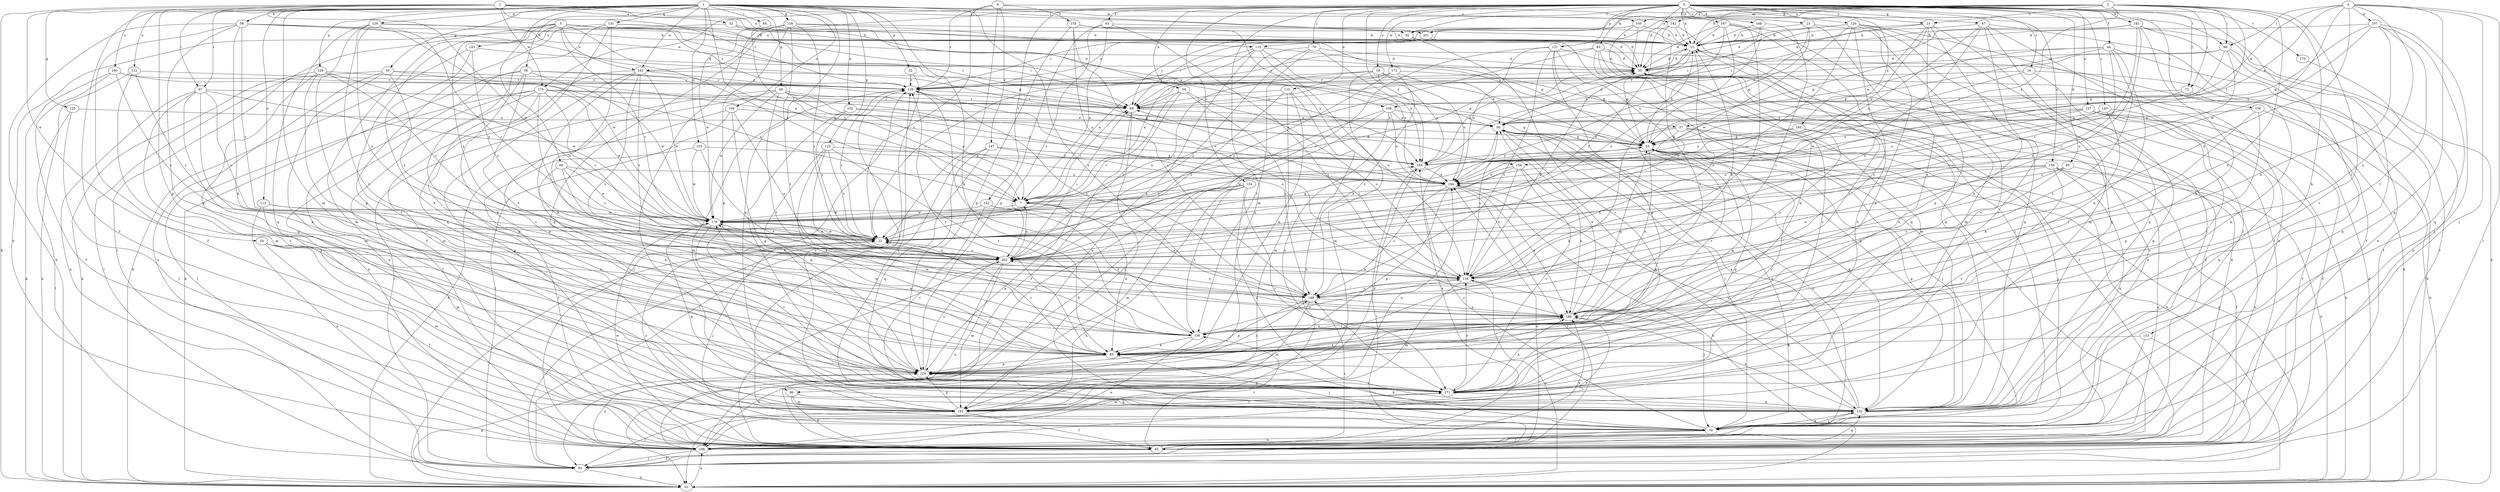 strict digraph  {
0;
1;
2;
3;
4;
5;
6;
7;
15;
16;
18;
21;
22;
23;
30;
32;
34;
37;
38;
43;
44;
45;
47;
48;
50;
52;
53;
54;
56;
59;
61;
64;
66;
67;
68;
69;
70;
72;
76;
80;
83;
85;
92;
93;
96;
100;
101;
102;
103;
104;
106;
107;
108;
110;
112;
113;
115;
116;
120;
121;
122;
124;
125;
126;
128;
129;
131;
132;
133;
134;
136;
139;
140;
142;
143;
147;
148;
152;
154;
155;
156;
157;
158;
163;
164;
167;
168;
170;
171;
172;
175;
179;
181;
182;
186;
194;
195;
201;
202;
0 -> 15  [label=b];
0 -> 16  [label=c];
0 -> 18  [label=c];
0 -> 21  [label=c];
0 -> 23  [label=d];
0 -> 30  [label=d];
0 -> 43  [label=f];
0 -> 44  [label=f];
0 -> 47  [label=g];
0 -> 54  [label=h];
0 -> 70  [label=j];
0 -> 72  [label=j];
0 -> 80  [label=k];
0 -> 83  [label=k];
0 -> 92  [label=l];
0 -> 96  [label=m];
0 -> 110  [label=o];
0 -> 120  [label=p];
0 -> 121  [label=p];
0 -> 133  [label=r];
0 -> 134  [label=r];
0 -> 136  [label=r];
0 -> 140  [label=s];
0 -> 152  [label=t];
0 -> 157  [label=u];
0 -> 158  [label=u];
0 -> 163  [label=u];
0 -> 167  [label=v];
0 -> 168  [label=v];
0 -> 170  [label=v];
0 -> 172  [label=w];
0 -> 175  [label=w];
0 -> 181  [label=x];
0 -> 182  [label=x];
0 -> 194  [label=y];
1 -> 7  [label=a];
1 -> 45  [label=f];
1 -> 48  [label=g];
1 -> 50  [label=g];
1 -> 52  [label=g];
1 -> 56  [label=h];
1 -> 59  [label=h];
1 -> 64  [label=i];
1 -> 66  [label=i];
1 -> 67  [label=i];
1 -> 85  [label=k];
1 -> 92  [label=l];
1 -> 96  [label=m];
1 -> 100  [label=m];
1 -> 102  [label=n];
1 -> 103  [label=n];
1 -> 104  [label=n];
1 -> 112  [label=o];
1 -> 113  [label=o];
1 -> 122  [label=p];
1 -> 124  [label=p];
1 -> 125  [label=q];
1 -> 126  [label=q];
1 -> 128  [label=q];
1 -> 129  [label=q];
1 -> 131  [label=q];
1 -> 132  [label=q];
1 -> 142  [label=s];
1 -> 163  [label=u];
1 -> 186  [label=x];
2 -> 32  [label=e];
2 -> 34  [label=e];
2 -> 61  [label=h];
2 -> 67  [label=i];
2 -> 106  [label=n];
2 -> 115  [label=o];
2 -> 139  [label=r];
2 -> 175  [label=w];
2 -> 179  [label=w];
2 -> 195  [label=z];
2 -> 201  [label=z];
3 -> 15  [label=b];
3 -> 21  [label=c];
3 -> 68  [label=i];
3 -> 72  [label=j];
3 -> 85  [label=k];
3 -> 92  [label=l];
3 -> 100  [label=m];
3 -> 115  [label=o];
3 -> 142  [label=s];
3 -> 154  [label=t];
3 -> 171  [label=v];
3 -> 186  [label=x];
3 -> 194  [label=y];
3 -> 201  [label=z];
4 -> 37  [label=e];
4 -> 68  [label=i];
4 -> 76  [label=j];
4 -> 93  [label=l];
4 -> 106  [label=n];
4 -> 107  [label=n];
4 -> 116  [label=o];
4 -> 132  [label=q];
4 -> 179  [label=w];
4 -> 186  [label=x];
5 -> 22  [label=c];
5 -> 30  [label=d];
5 -> 37  [label=e];
5 -> 53  [label=g];
5 -> 93  [label=l];
5 -> 101  [label=m];
5 -> 139  [label=r];
5 -> 143  [label=s];
5 -> 154  [label=t];
5 -> 163  [label=u];
5 -> 171  [label=v];
5 -> 202  [label=z];
6 -> 22  [label=c];
6 -> 61  [label=h];
6 -> 68  [label=i];
6 -> 139  [label=r];
6 -> 147  [label=s];
6 -> 155  [label=t];
7 -> 30  [label=d];
7 -> 69  [label=i];
7 -> 85  [label=k];
7 -> 124  [label=p];
7 -> 179  [label=w];
15 -> 30  [label=d];
15 -> 38  [label=e];
15 -> 53  [label=g];
15 -> 116  [label=o];
15 -> 156  [label=t];
16 -> 61  [label=h];
16 -> 132  [label=q];
16 -> 139  [label=r];
16 -> 179  [label=w];
18 -> 22  [label=c];
18 -> 38  [label=e];
18 -> 101  [label=m];
18 -> 139  [label=r];
18 -> 164  [label=u];
18 -> 194  [label=y];
21 -> 15  [label=b];
21 -> 30  [label=d];
21 -> 53  [label=g];
21 -> 101  [label=m];
21 -> 124  [label=p];
21 -> 171  [label=v];
21 -> 194  [label=y];
22 -> 53  [label=g];
22 -> 76  [label=j];
22 -> 139  [label=r];
22 -> 179  [label=w];
22 -> 202  [label=z];
23 -> 15  [label=b];
23 -> 53  [label=g];
23 -> 69  [label=i];
23 -> 171  [label=v];
23 -> 186  [label=x];
30 -> 15  [label=b];
30 -> 108  [label=n];
30 -> 139  [label=r];
32 -> 15  [label=b];
32 -> 38  [label=e];
32 -> 69  [label=i];
32 -> 108  [label=n];
34 -> 45  [label=f];
34 -> 101  [label=m];
34 -> 148  [label=s];
34 -> 202  [label=z];
37 -> 45  [label=f];
37 -> 53  [label=g];
37 -> 61  [label=h];
37 -> 76  [label=j];
37 -> 85  [label=k];
37 -> 132  [label=q];
38 -> 53  [label=g];
38 -> 76  [label=j];
38 -> 108  [label=n];
38 -> 116  [label=o];
38 -> 132  [label=q];
43 -> 7  [label=a];
43 -> 15  [label=b];
43 -> 124  [label=p];
43 -> 186  [label=x];
43 -> 202  [label=z];
44 -> 30  [label=d];
44 -> 38  [label=e];
44 -> 45  [label=f];
44 -> 53  [label=g];
44 -> 85  [label=k];
44 -> 156  [label=t];
44 -> 202  [label=z];
45 -> 30  [label=d];
45 -> 38  [label=e];
45 -> 93  [label=l];
45 -> 132  [label=q];
45 -> 148  [label=s];
45 -> 156  [label=t];
45 -> 179  [label=w];
45 -> 186  [label=x];
47 -> 15  [label=b];
47 -> 45  [label=f];
47 -> 76  [label=j];
47 -> 85  [label=k];
47 -> 116  [label=o];
47 -> 132  [label=q];
47 -> 164  [label=u];
48 -> 7  [label=a];
48 -> 53  [label=g];
48 -> 69  [label=i];
48 -> 93  [label=l];
48 -> 124  [label=p];
48 -> 156  [label=t];
48 -> 164  [label=u];
48 -> 179  [label=w];
50 -> 93  [label=l];
50 -> 101  [label=m];
50 -> 108  [label=n];
50 -> 139  [label=r];
50 -> 194  [label=y];
50 -> 202  [label=z];
52 -> 93  [label=l];
52 -> 139  [label=r];
53 -> 15  [label=b];
53 -> 38  [label=e];
53 -> 61  [label=h];
53 -> 156  [label=t];
53 -> 171  [label=v];
53 -> 179  [label=w];
53 -> 186  [label=x];
53 -> 194  [label=y];
54 -> 22  [label=c];
54 -> 69  [label=i];
54 -> 116  [label=o];
54 -> 148  [label=s];
54 -> 202  [label=z];
56 -> 61  [label=h];
56 -> 69  [label=i];
56 -> 85  [label=k];
56 -> 108  [label=n];
56 -> 139  [label=r];
56 -> 156  [label=t];
56 -> 179  [label=w];
59 -> 7  [label=a];
59 -> 15  [label=b];
59 -> 22  [label=c];
59 -> 45  [label=f];
59 -> 61  [label=h];
59 -> 85  [label=k];
59 -> 124  [label=p];
59 -> 179  [label=w];
61 -> 30  [label=d];
61 -> 108  [label=n];
61 -> 116  [label=o];
61 -> 124  [label=p];
64 -> 7  [label=a];
64 -> 15  [label=b];
66 -> 22  [label=c];
66 -> 85  [label=k];
66 -> 148  [label=s];
66 -> 164  [label=u];
66 -> 179  [label=w];
67 -> 22  [label=c];
67 -> 69  [label=i];
67 -> 85  [label=k];
67 -> 108  [label=n];
67 -> 124  [label=p];
67 -> 164  [label=u];
67 -> 171  [label=v];
68 -> 22  [label=c];
68 -> 30  [label=d];
68 -> 45  [label=f];
68 -> 53  [label=g];
68 -> 69  [label=i];
68 -> 132  [label=q];
69 -> 38  [label=e];
69 -> 45  [label=f];
69 -> 76  [label=j];
70 -> 7  [label=a];
70 -> 30  [label=d];
70 -> 156  [label=t];
70 -> 194  [label=y];
70 -> 202  [label=z];
72 -> 69  [label=i];
72 -> 85  [label=k];
72 -> 164  [label=u];
76 -> 22  [label=c];
76 -> 38  [label=e];
76 -> 45  [label=f];
76 -> 85  [label=k];
76 -> 108  [label=n];
76 -> 132  [label=q];
76 -> 194  [label=y];
80 -> 108  [label=n];
80 -> 116  [label=o];
80 -> 148  [label=s];
80 -> 164  [label=u];
83 -> 7  [label=a];
83 -> 30  [label=d];
83 -> 61  [label=h];
83 -> 85  [label=k];
83 -> 101  [label=m];
83 -> 139  [label=r];
83 -> 171  [label=v];
85 -> 22  [label=c];
85 -> 53  [label=g];
85 -> 76  [label=j];
85 -> 108  [label=n];
85 -> 124  [label=p];
85 -> 139  [label=r];
85 -> 179  [label=w];
92 -> 132  [label=q];
92 -> 139  [label=r];
92 -> 171  [label=v];
93 -> 53  [label=g];
93 -> 61  [label=h];
93 -> 164  [label=u];
96 -> 45  [label=f];
96 -> 101  [label=m];
96 -> 132  [label=q];
100 -> 15  [label=b];
100 -> 69  [label=i];
100 -> 76  [label=j];
100 -> 132  [label=q];
100 -> 139  [label=r];
101 -> 45  [label=f];
101 -> 93  [label=l];
101 -> 124  [label=p];
101 -> 139  [label=r];
101 -> 164  [label=u];
101 -> 171  [label=v];
101 -> 194  [label=y];
102 -> 22  [label=c];
102 -> 38  [label=e];
102 -> 164  [label=u];
102 -> 171  [label=v];
103 -> 45  [label=f];
103 -> 179  [label=w];
103 -> 186  [label=x];
103 -> 194  [label=y];
104 -> 38  [label=e];
104 -> 61  [label=h];
104 -> 93  [label=l];
104 -> 116  [label=o];
104 -> 124  [label=p];
106 -> 38  [label=e];
106 -> 53  [label=g];
106 -> 61  [label=h];
106 -> 93  [label=l];
106 -> 164  [label=u];
106 -> 171  [label=v];
107 -> 15  [label=b];
107 -> 53  [label=g];
107 -> 76  [label=j];
107 -> 132  [label=q];
107 -> 156  [label=t];
107 -> 186  [label=x];
107 -> 194  [label=y];
108 -> 30  [label=d];
108 -> 93  [label=l];
108 -> 139  [label=r];
108 -> 186  [label=x];
110 -> 69  [label=i];
110 -> 85  [label=k];
110 -> 101  [label=m];
110 -> 108  [label=n];
110 -> 202  [label=z];
112 -> 61  [label=h];
112 -> 101  [label=m];
112 -> 139  [label=r];
112 -> 202  [label=z];
113 -> 22  [label=c];
113 -> 101  [label=m];
113 -> 108  [label=n];
113 -> 179  [label=w];
115 -> 7  [label=a];
115 -> 22  [label=c];
115 -> 30  [label=d];
115 -> 108  [label=n];
115 -> 116  [label=o];
115 -> 164  [label=u];
116 -> 30  [label=d];
116 -> 69  [label=i];
116 -> 76  [label=j];
116 -> 101  [label=m];
116 -> 148  [label=s];
120 -> 15  [label=b];
120 -> 45  [label=f];
120 -> 69  [label=i];
120 -> 76  [label=j];
120 -> 108  [label=n];
120 -> 124  [label=p];
120 -> 179  [label=w];
120 -> 186  [label=x];
120 -> 202  [label=z];
121 -> 22  [label=c];
121 -> 30  [label=d];
121 -> 53  [label=g];
121 -> 124  [label=p];
121 -> 148  [label=s];
121 -> 164  [label=u];
121 -> 186  [label=x];
122 -> 22  [label=c];
122 -> 85  [label=k];
122 -> 124  [label=p];
122 -> 156  [label=t];
122 -> 186  [label=x];
122 -> 194  [label=y];
124 -> 108  [label=n];
124 -> 148  [label=s];
124 -> 171  [label=v];
124 -> 186  [label=x];
124 -> 202  [label=z];
125 -> 38  [label=e];
125 -> 45  [label=f];
125 -> 93  [label=l];
126 -> 15  [label=b];
126 -> 22  [label=c];
126 -> 69  [label=i];
126 -> 124  [label=p];
126 -> 132  [label=q];
126 -> 156  [label=t];
126 -> 202  [label=z];
128 -> 15  [label=b];
128 -> 53  [label=g];
128 -> 124  [label=p];
128 -> 132  [label=q];
128 -> 156  [label=t];
128 -> 171  [label=v];
128 -> 179  [label=w];
128 -> 202  [label=z];
129 -> 22  [label=c];
129 -> 61  [label=h];
129 -> 76  [label=j];
129 -> 139  [label=r];
129 -> 171  [label=v];
129 -> 179  [label=w];
131 -> 15  [label=b];
131 -> 45  [label=f];
131 -> 116  [label=o];
131 -> 132  [label=q];
131 -> 171  [label=v];
131 -> 194  [label=y];
132 -> 38  [label=e];
132 -> 53  [label=g];
132 -> 76  [label=j];
132 -> 139  [label=r];
132 -> 164  [label=u];
132 -> 186  [label=x];
133 -> 76  [label=j];
133 -> 85  [label=k];
133 -> 93  [label=l];
134 -> 7  [label=a];
134 -> 22  [label=c];
134 -> 61  [label=h];
134 -> 101  [label=m];
134 -> 132  [label=q];
134 -> 156  [label=t];
134 -> 171  [label=v];
136 -> 38  [label=e];
136 -> 61  [label=h];
136 -> 124  [label=p];
136 -> 156  [label=t];
139 -> 69  [label=i];
139 -> 101  [label=m];
139 -> 116  [label=o];
139 -> 148  [label=s];
140 -> 22  [label=c];
140 -> 38  [label=e];
140 -> 45  [label=f];
140 -> 85  [label=k];
142 -> 15  [label=b];
142 -> 116  [label=o];
142 -> 132  [label=q];
142 -> 202  [label=z];
143 -> 30  [label=d];
143 -> 61  [label=h];
143 -> 85  [label=k];
143 -> 202  [label=z];
147 -> 76  [label=j];
147 -> 93  [label=l];
147 -> 132  [label=q];
147 -> 164  [label=u];
147 -> 194  [label=y];
148 -> 15  [label=b];
148 -> 101  [label=m];
148 -> 124  [label=p];
148 -> 186  [label=x];
148 -> 202  [label=z];
152 -> 148  [label=s];
152 -> 156  [label=t];
152 -> 171  [label=v];
152 -> 179  [label=w];
154 -> 116  [label=o];
154 -> 164  [label=u];
154 -> 171  [label=v];
154 -> 186  [label=x];
154 -> 202  [label=z];
155 -> 15  [label=b];
155 -> 116  [label=o];
155 -> 124  [label=p];
155 -> 148  [label=s];
155 -> 164  [label=u];
156 -> 85  [label=k];
156 -> 108  [label=n];
156 -> 116  [label=o];
156 -> 139  [label=r];
156 -> 179  [label=w];
156 -> 186  [label=x];
157 -> 38  [label=e];
157 -> 45  [label=f];
157 -> 61  [label=h];
157 -> 132  [label=q];
157 -> 164  [label=u];
157 -> 171  [label=v];
157 -> 194  [label=y];
158 -> 45  [label=f];
158 -> 108  [label=n];
158 -> 116  [label=o];
158 -> 132  [label=q];
158 -> 164  [label=u];
158 -> 171  [label=v];
158 -> 202  [label=z];
163 -> 53  [label=g];
163 -> 76  [label=j];
163 -> 85  [label=k];
163 -> 101  [label=m];
163 -> 139  [label=r];
163 -> 148  [label=s];
163 -> 179  [label=w];
163 -> 202  [label=z];
164 -> 7  [label=a];
164 -> 61  [label=h];
164 -> 93  [label=l];
164 -> 124  [label=p];
164 -> 148  [label=s];
164 -> 186  [label=x];
167 -> 15  [label=b];
167 -> 30  [label=d];
167 -> 101  [label=m];
167 -> 116  [label=o];
167 -> 132  [label=q];
167 -> 194  [label=y];
167 -> 202  [label=z];
168 -> 15  [label=b];
168 -> 30  [label=d];
168 -> 148  [label=s];
168 -> 164  [label=u];
170 -> 108  [label=n];
171 -> 15  [label=b];
171 -> 53  [label=g];
171 -> 101  [label=m];
171 -> 116  [label=o];
171 -> 124  [label=p];
171 -> 132  [label=q];
171 -> 186  [label=x];
172 -> 22  [label=c];
172 -> 45  [label=f];
172 -> 69  [label=i];
172 -> 132  [label=q];
172 -> 139  [label=r];
172 -> 148  [label=s];
175 -> 22  [label=c];
175 -> 45  [label=f];
175 -> 69  [label=i];
175 -> 93  [label=l];
175 -> 108  [label=n];
175 -> 124  [label=p];
175 -> 179  [label=w];
175 -> 194  [label=y];
175 -> 202  [label=z];
179 -> 22  [label=c];
179 -> 132  [label=q];
179 -> 171  [label=v];
179 -> 194  [label=y];
181 -> 53  [label=g];
181 -> 76  [label=j];
181 -> 148  [label=s];
181 -> 194  [label=y];
182 -> 15  [label=b];
182 -> 22  [label=c];
182 -> 38  [label=e];
182 -> 61  [label=h];
182 -> 85  [label=k];
182 -> 108  [label=n];
182 -> 202  [label=z];
186 -> 38  [label=e];
186 -> 53  [label=g];
186 -> 156  [label=t];
186 -> 179  [label=w];
194 -> 30  [label=d];
194 -> 93  [label=l];
194 -> 164  [label=u];
195 -> 7  [label=a];
195 -> 45  [label=f];
195 -> 61  [label=h];
195 -> 139  [label=r];
195 -> 202  [label=z];
201 -> 30  [label=d];
201 -> 69  [label=i];
202 -> 7  [label=a];
202 -> 22  [label=c];
202 -> 45  [label=f];
202 -> 69  [label=i];
202 -> 101  [label=m];
202 -> 108  [label=n];
202 -> 116  [label=o];
}
